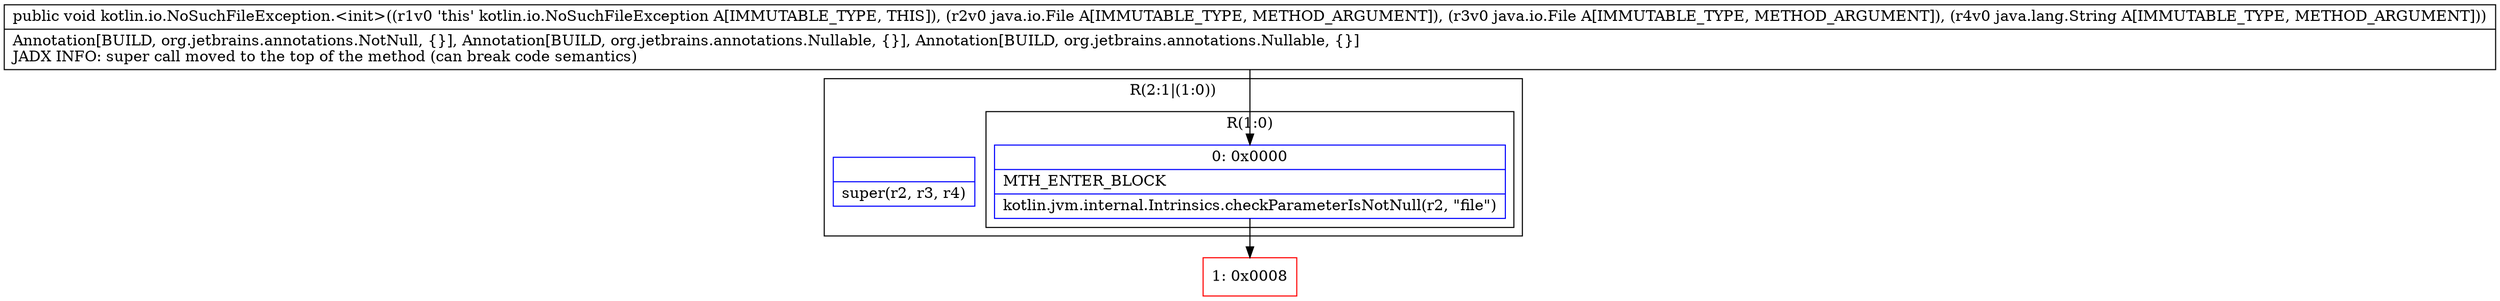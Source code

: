 digraph "CFG forkotlin.io.NoSuchFileException.\<init\>(Ljava\/io\/File;Ljava\/io\/File;Ljava\/lang\/String;)V" {
subgraph cluster_Region_2104986784 {
label = "R(2:1|(1:0))";
node [shape=record,color=blue];
Node_InsnContainer_2006144965 [shape=record,label="{|super(r2, r3, r4)\l}"];
subgraph cluster_Region_294961271 {
label = "R(1:0)";
node [shape=record,color=blue];
Node_0 [shape=record,label="{0\:\ 0x0000|MTH_ENTER_BLOCK\l|kotlin.jvm.internal.Intrinsics.checkParameterIsNotNull(r2, \"file\")\l}"];
}
}
Node_1 [shape=record,color=red,label="{1\:\ 0x0008}"];
MethodNode[shape=record,label="{public void kotlin.io.NoSuchFileException.\<init\>((r1v0 'this' kotlin.io.NoSuchFileException A[IMMUTABLE_TYPE, THIS]), (r2v0 java.io.File A[IMMUTABLE_TYPE, METHOD_ARGUMENT]), (r3v0 java.io.File A[IMMUTABLE_TYPE, METHOD_ARGUMENT]), (r4v0 java.lang.String A[IMMUTABLE_TYPE, METHOD_ARGUMENT]))  | Annotation[BUILD, org.jetbrains.annotations.NotNull, \{\}], Annotation[BUILD, org.jetbrains.annotations.Nullable, \{\}], Annotation[BUILD, org.jetbrains.annotations.Nullable, \{\}]\lJADX INFO: super call moved to the top of the method (can break code semantics)\l}"];
MethodNode -> Node_0;
Node_0 -> Node_1;
}


